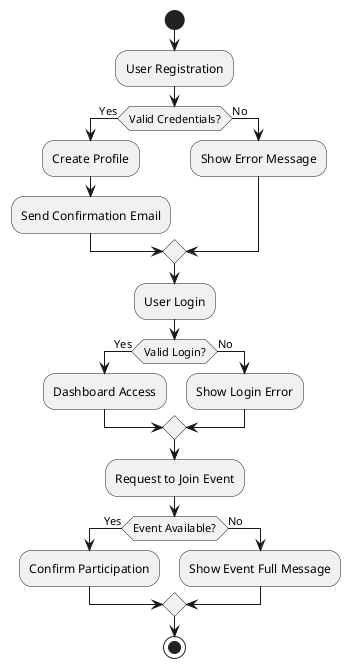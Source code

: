 @startuml

start
:User Registration;
if (Valid Credentials?) then (Yes)
    :Create Profile;
    :Send Confirmation Email;
else (No)
    :Show Error Message;
endif

:User Login;
if (Valid Login?) then (Yes)
    :Dashboard Access;
else (No)
    :Show Login Error;
endif

:Request to Join Event;
if (Event Available?) then (Yes)
    :Confirm Participation;
else (No)
    :Show Event Full Message;
endif

stop

@enduml